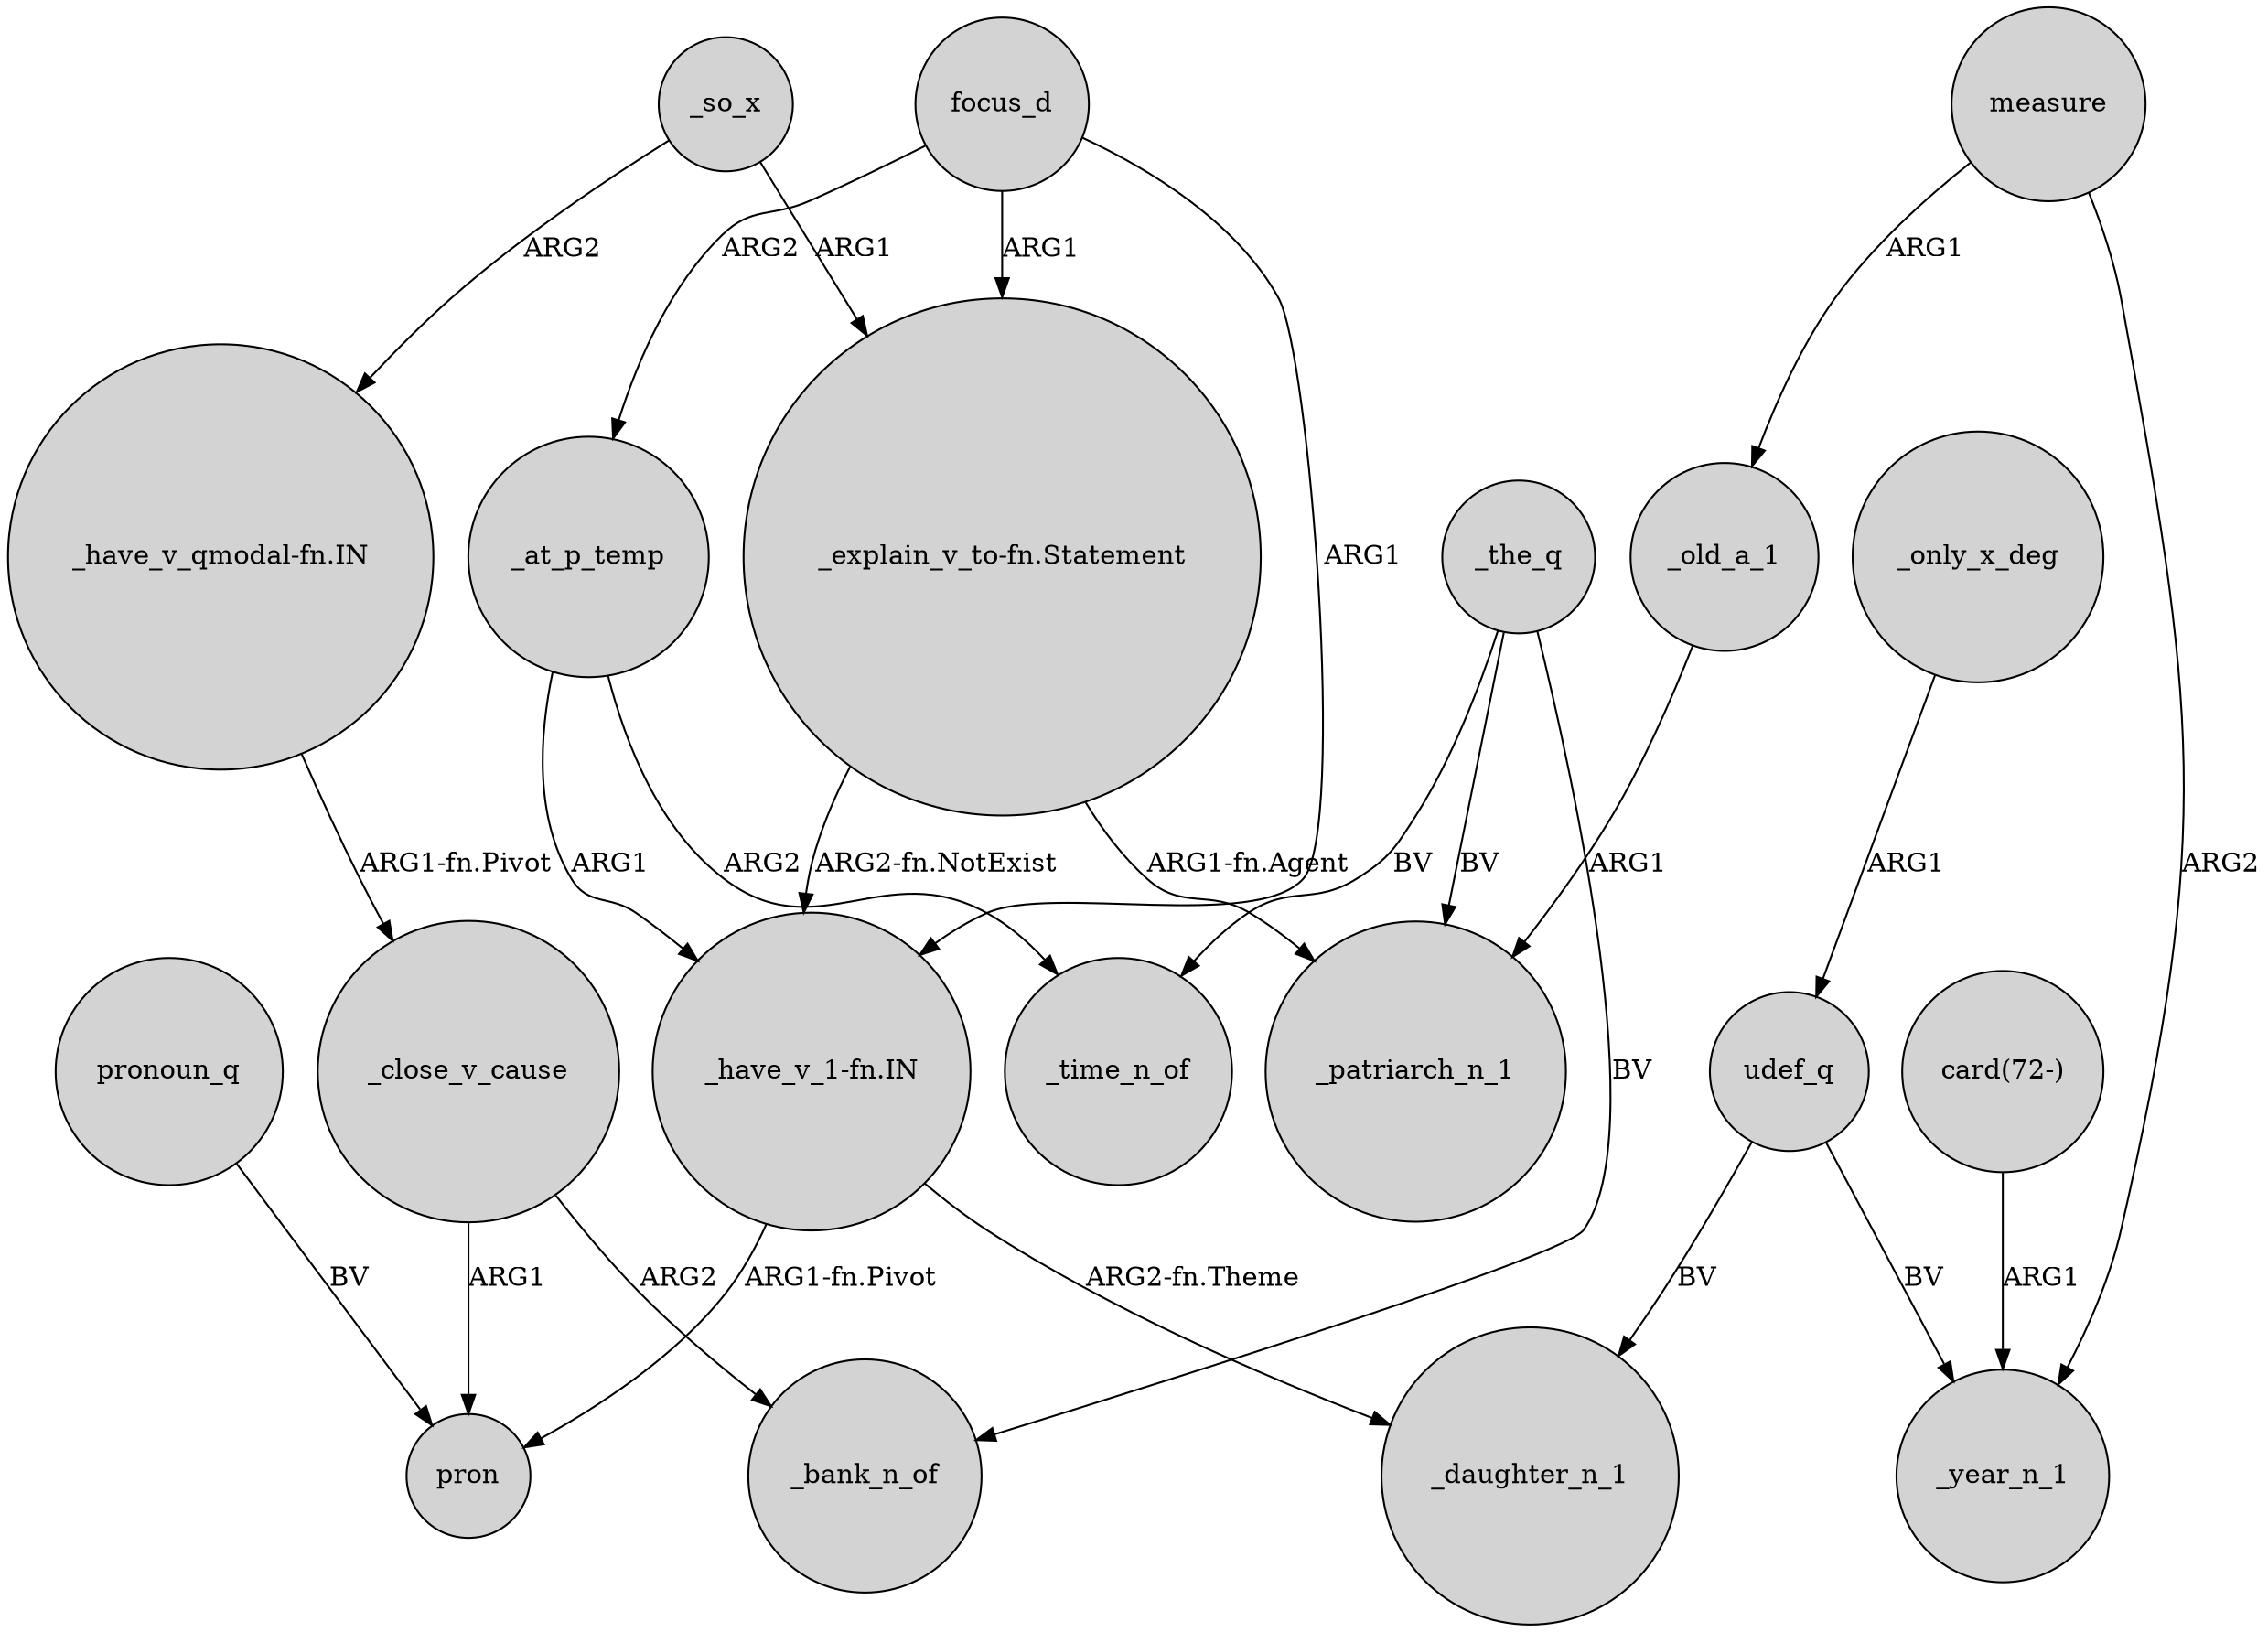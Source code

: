digraph {
	node [shape=circle style=filled]
	focus_d -> "_have_v_1-fn.IN" [label=ARG1]
	focus_d -> _at_p_temp [label=ARG2]
	_only_x_deg -> udef_q [label=ARG1]
	"_have_v_qmodal-fn.IN" -> _close_v_cause [label="ARG1-fn.Pivot"]
	focus_d -> "_explain_v_to-fn.Statement" [label=ARG1]
	_the_q -> _patriarch_n_1 [label=BV]
	measure -> _year_n_1 [label=ARG2]
	_old_a_1 -> _patriarch_n_1 [label=ARG1]
	_at_p_temp -> "_have_v_1-fn.IN" [label=ARG1]
	_so_x -> "_have_v_qmodal-fn.IN" [label=ARG2]
	_at_p_temp -> _time_n_of [label=ARG2]
	udef_q -> _daughter_n_1 [label=BV]
	"_have_v_1-fn.IN" -> pron [label="ARG1-fn.Pivot"]
	"_explain_v_to-fn.Statement" -> "_have_v_1-fn.IN" [label="ARG2-fn.NotExist"]
	measure -> _old_a_1 [label=ARG1]
	pronoun_q -> pron [label=BV]
	_the_q -> _time_n_of [label=BV]
	_close_v_cause -> pron [label=ARG1]
	_the_q -> _bank_n_of [label=BV]
	"_explain_v_to-fn.Statement" -> _patriarch_n_1 [label="ARG1-fn.Agent"]
	_so_x -> "_explain_v_to-fn.Statement" [label=ARG1]
	udef_q -> _year_n_1 [label=BV]
	_close_v_cause -> _bank_n_of [label=ARG2]
	"card(72-)" -> _year_n_1 [label=ARG1]
	"_have_v_1-fn.IN" -> _daughter_n_1 [label="ARG2-fn.Theme"]
}
